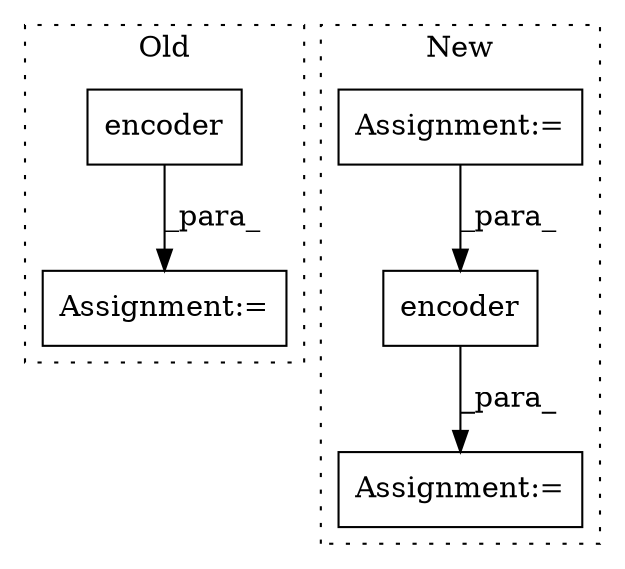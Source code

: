 digraph G {
subgraph cluster0 {
1 [label="encoder" a="32" s="1182,1211" l="8,1" shape="box"];
5 [label="Assignment:=" a="7" s="1177" l="1" shape="box"];
label = "Old";
style="dotted";
}
subgraph cluster1 {
2 [label="encoder" a="32" s="1190,1337" l="8,1" shape="box"];
3 [label="Assignment:=" a="7" s="1185" l="1" shape="box"];
4 [label="Assignment:=" a="7" s="1296" l="24" shape="box"];
label = "New";
style="dotted";
}
1 -> 5 [label="_para_"];
2 -> 3 [label="_para_"];
4 -> 2 [label="_para_"];
}